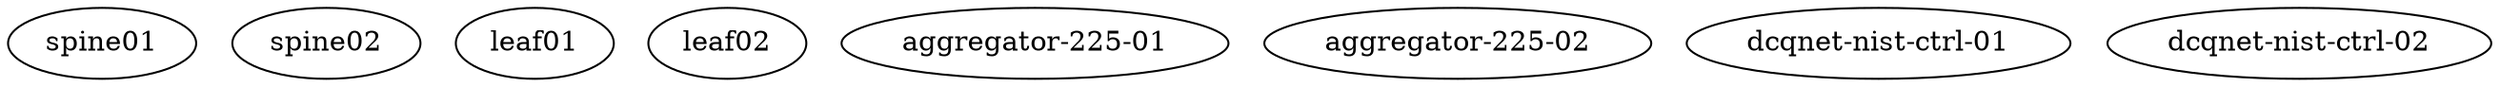 graph pni_network {
   "spine01" [function="spine"  os="sonic" mgmt_ip="10.11.200.6" ports="32" username="admin" password="YourPaSsWoRd"]
   "spine02" [function="spine"  os="sonic" mgmt_ip="10.11.200.7" ports="32" username="admin" password="YourPaSsWoRd"]
   "leaf01" [function="leaf"  os="sonic" mgmt_ip="10.11.200.8" ports="32" username="admin" password="YourPaSsWoRd"]
   "leaf02" [function="leaf"  os="sonic" mgmt_ip="10.11.200.9" ports="32" username="admin" password="YourPaSsWoRd"]

   "aggregator-225-01" [function="aggregator"  os="sonic" mgmt_ip="10.11.200.20" ports="54" username="admin" password="YourPaSsWoRd"]
   "aggregator-225-02" [function="aggregator"  os="sonic" mgmt_ip="10.11.200.21" ports="54" username="admin" password="YourPaSsWoRd"]
   
   "dcqnet-nist-ctrl-01" [function="dcqnet-ctrl"  os="ocnos" mgmt_ip="10.11.200.18" ports="54" username="ocnos" password="ocnos"]
   "dcqnet-nist-ctrl-02" [function="dcqnet-ctrl"  os="ocnos" mgmt_ip="10.11.200.19" ports="54" username="ocnos" password="ocnos"]
}

